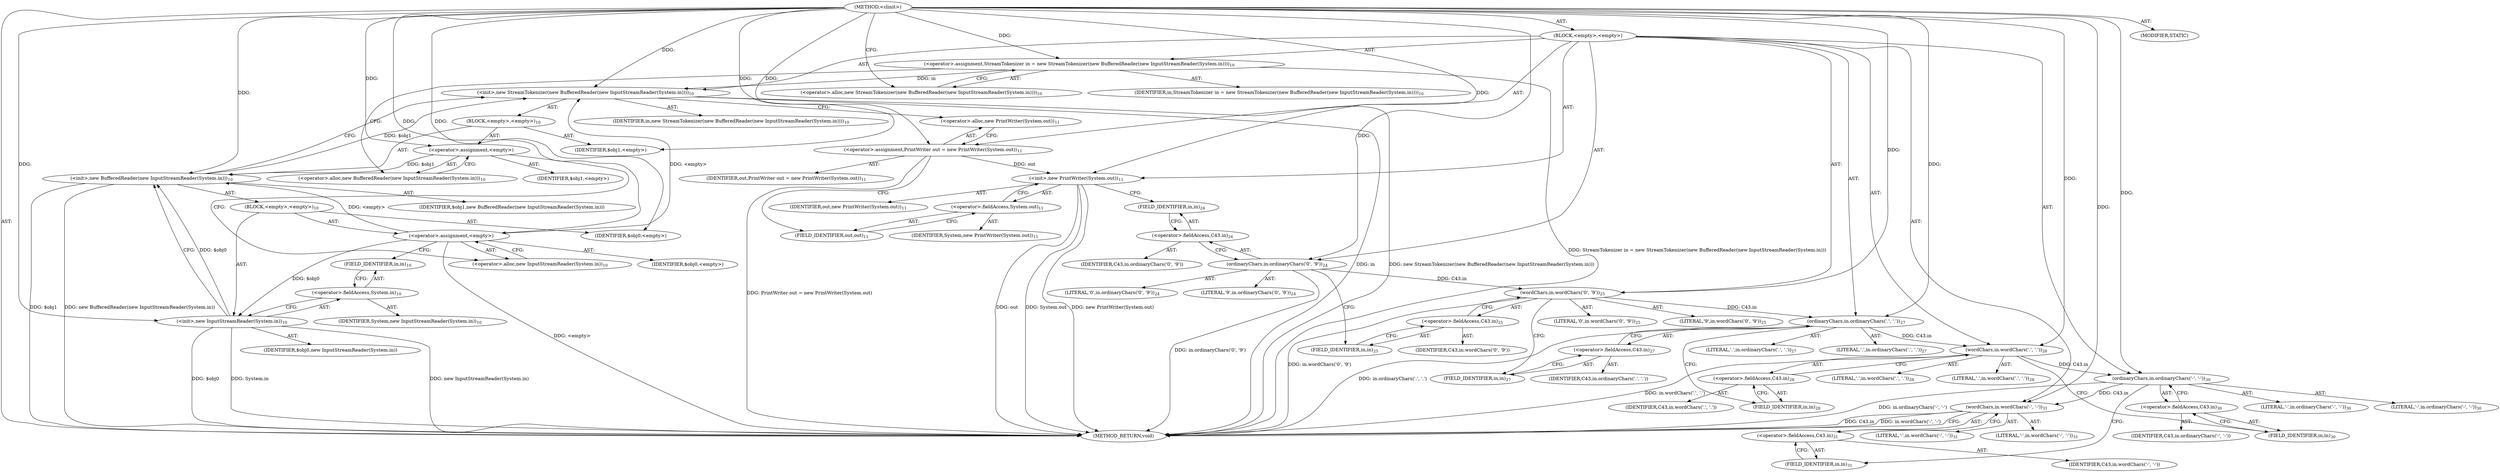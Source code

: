 digraph "&lt;clinit&gt;" {  
"161" [label = <(METHOD,&lt;clinit&gt;)> ]
"162" [label = <(BLOCK,&lt;empty&gt;,&lt;empty&gt;)> ]
"163" [label = <(&lt;operator&gt;.assignment,StreamTokenizer in = new StreamTokenizer(new BufferedReader(new InputStreamReader(System.in))))<SUB>10</SUB>> ]
"164" [label = <(IDENTIFIER,in,StreamTokenizer in = new StreamTokenizer(new BufferedReader(new InputStreamReader(System.in))))<SUB>10</SUB>> ]
"165" [label = <(&lt;operator&gt;.alloc,new StreamTokenizer(new BufferedReader(new InputStreamReader(System.in))))<SUB>10</SUB>> ]
"166" [label = <(&lt;init&gt;,new StreamTokenizer(new BufferedReader(new InputStreamReader(System.in))))<SUB>10</SUB>> ]
"3" [label = <(IDENTIFIER,in,new StreamTokenizer(new BufferedReader(new InputStreamReader(System.in))))<SUB>10</SUB>> ]
"167" [label = <(BLOCK,&lt;empty&gt;,&lt;empty&gt;)<SUB>10</SUB>> ]
"168" [label = <(&lt;operator&gt;.assignment,&lt;empty&gt;)> ]
"169" [label = <(IDENTIFIER,$obj1,&lt;empty&gt;)> ]
"170" [label = <(&lt;operator&gt;.alloc,new BufferedReader(new InputStreamReader(System.in)))<SUB>10</SUB>> ]
"171" [label = <(&lt;init&gt;,new BufferedReader(new InputStreamReader(System.in)))<SUB>10</SUB>> ]
"172" [label = <(IDENTIFIER,$obj1,new BufferedReader(new InputStreamReader(System.in)))> ]
"173" [label = <(BLOCK,&lt;empty&gt;,&lt;empty&gt;)<SUB>10</SUB>> ]
"174" [label = <(&lt;operator&gt;.assignment,&lt;empty&gt;)> ]
"175" [label = <(IDENTIFIER,$obj0,&lt;empty&gt;)> ]
"176" [label = <(&lt;operator&gt;.alloc,new InputStreamReader(System.in))<SUB>10</SUB>> ]
"177" [label = <(&lt;init&gt;,new InputStreamReader(System.in))<SUB>10</SUB>> ]
"178" [label = <(IDENTIFIER,$obj0,new InputStreamReader(System.in))> ]
"179" [label = <(&lt;operator&gt;.fieldAccess,System.in)<SUB>10</SUB>> ]
"180" [label = <(IDENTIFIER,System,new InputStreamReader(System.in))<SUB>10</SUB>> ]
"181" [label = <(FIELD_IDENTIFIER,in,in)<SUB>10</SUB>> ]
"182" [label = <(IDENTIFIER,$obj0,&lt;empty&gt;)> ]
"183" [label = <(IDENTIFIER,$obj1,&lt;empty&gt;)> ]
"184" [label = <(&lt;operator&gt;.assignment,PrintWriter out = new PrintWriter(System.out))<SUB>11</SUB>> ]
"185" [label = <(IDENTIFIER,out,PrintWriter out = new PrintWriter(System.out))<SUB>11</SUB>> ]
"186" [label = <(&lt;operator&gt;.alloc,new PrintWriter(System.out))<SUB>11</SUB>> ]
"187" [label = <(&lt;init&gt;,new PrintWriter(System.out))<SUB>11</SUB>> ]
"5" [label = <(IDENTIFIER,out,new PrintWriter(System.out))<SUB>11</SUB>> ]
"188" [label = <(&lt;operator&gt;.fieldAccess,System.out)<SUB>11</SUB>> ]
"189" [label = <(IDENTIFIER,System,new PrintWriter(System.out))<SUB>11</SUB>> ]
"190" [label = <(FIELD_IDENTIFIER,out,out)<SUB>11</SUB>> ]
"191" [label = <(ordinaryChars,in.ordinaryChars('0', '9'))<SUB>24</SUB>> ]
"192" [label = <(&lt;operator&gt;.fieldAccess,C43.in)<SUB>24</SUB>> ]
"193" [label = <(IDENTIFIER,C43,in.ordinaryChars('0', '9'))> ]
"194" [label = <(FIELD_IDENTIFIER,in,in)<SUB>24</SUB>> ]
"195" [label = <(LITERAL,'0',in.ordinaryChars('0', '9'))<SUB>24</SUB>> ]
"196" [label = <(LITERAL,'9',in.ordinaryChars('0', '9'))<SUB>24</SUB>> ]
"197" [label = <(wordChars,in.wordChars('0', '9'))<SUB>25</SUB>> ]
"198" [label = <(&lt;operator&gt;.fieldAccess,C43.in)<SUB>25</SUB>> ]
"199" [label = <(IDENTIFIER,C43,in.wordChars('0', '9'))> ]
"200" [label = <(FIELD_IDENTIFIER,in,in)<SUB>25</SUB>> ]
"201" [label = <(LITERAL,'0',in.wordChars('0', '9'))<SUB>25</SUB>> ]
"202" [label = <(LITERAL,'9',in.wordChars('0', '9'))<SUB>25</SUB>> ]
"203" [label = <(ordinaryChars,in.ordinaryChars('.', '.'))<SUB>27</SUB>> ]
"204" [label = <(&lt;operator&gt;.fieldAccess,C43.in)<SUB>27</SUB>> ]
"205" [label = <(IDENTIFIER,C43,in.ordinaryChars('.', '.'))> ]
"206" [label = <(FIELD_IDENTIFIER,in,in)<SUB>27</SUB>> ]
"207" [label = <(LITERAL,'.',in.ordinaryChars('.', '.'))<SUB>27</SUB>> ]
"208" [label = <(LITERAL,'.',in.ordinaryChars('.', '.'))<SUB>27</SUB>> ]
"209" [label = <(wordChars,in.wordChars('.', '.'))<SUB>28</SUB>> ]
"210" [label = <(&lt;operator&gt;.fieldAccess,C43.in)<SUB>28</SUB>> ]
"211" [label = <(IDENTIFIER,C43,in.wordChars('.', '.'))> ]
"212" [label = <(FIELD_IDENTIFIER,in,in)<SUB>28</SUB>> ]
"213" [label = <(LITERAL,'.',in.wordChars('.', '.'))<SUB>28</SUB>> ]
"214" [label = <(LITERAL,'.',in.wordChars('.', '.'))<SUB>28</SUB>> ]
"215" [label = <(ordinaryChars,in.ordinaryChars('-', '-'))<SUB>30</SUB>> ]
"216" [label = <(&lt;operator&gt;.fieldAccess,C43.in)<SUB>30</SUB>> ]
"217" [label = <(IDENTIFIER,C43,in.ordinaryChars('-', '-'))> ]
"218" [label = <(FIELD_IDENTIFIER,in,in)<SUB>30</SUB>> ]
"219" [label = <(LITERAL,'-',in.ordinaryChars('-', '-'))<SUB>30</SUB>> ]
"220" [label = <(LITERAL,'-',in.ordinaryChars('-', '-'))<SUB>30</SUB>> ]
"221" [label = <(wordChars,in.wordChars('-', '-'))<SUB>31</SUB>> ]
"222" [label = <(&lt;operator&gt;.fieldAccess,C43.in)<SUB>31</SUB>> ]
"223" [label = <(IDENTIFIER,C43,in.wordChars('-', '-'))> ]
"224" [label = <(FIELD_IDENTIFIER,in,in)<SUB>31</SUB>> ]
"225" [label = <(LITERAL,'-',in.wordChars('-', '-'))<SUB>31</SUB>> ]
"226" [label = <(LITERAL,'-',in.wordChars('-', '-'))<SUB>31</SUB>> ]
"227" [label = <(MODIFIER,STATIC)> ]
"228" [label = <(METHOD_RETURN,void)> ]
  "161" -> "162"  [ label = "AST: "] 
  "161" -> "227"  [ label = "AST: "] 
  "161" -> "228"  [ label = "AST: "] 
  "162" -> "163"  [ label = "AST: "] 
  "162" -> "166"  [ label = "AST: "] 
  "162" -> "184"  [ label = "AST: "] 
  "162" -> "187"  [ label = "AST: "] 
  "162" -> "191"  [ label = "AST: "] 
  "162" -> "197"  [ label = "AST: "] 
  "162" -> "203"  [ label = "AST: "] 
  "162" -> "209"  [ label = "AST: "] 
  "162" -> "215"  [ label = "AST: "] 
  "162" -> "221"  [ label = "AST: "] 
  "163" -> "164"  [ label = "AST: "] 
  "163" -> "165"  [ label = "AST: "] 
  "166" -> "3"  [ label = "AST: "] 
  "166" -> "167"  [ label = "AST: "] 
  "167" -> "168"  [ label = "AST: "] 
  "167" -> "171"  [ label = "AST: "] 
  "167" -> "183"  [ label = "AST: "] 
  "168" -> "169"  [ label = "AST: "] 
  "168" -> "170"  [ label = "AST: "] 
  "171" -> "172"  [ label = "AST: "] 
  "171" -> "173"  [ label = "AST: "] 
  "173" -> "174"  [ label = "AST: "] 
  "173" -> "177"  [ label = "AST: "] 
  "173" -> "182"  [ label = "AST: "] 
  "174" -> "175"  [ label = "AST: "] 
  "174" -> "176"  [ label = "AST: "] 
  "177" -> "178"  [ label = "AST: "] 
  "177" -> "179"  [ label = "AST: "] 
  "179" -> "180"  [ label = "AST: "] 
  "179" -> "181"  [ label = "AST: "] 
  "184" -> "185"  [ label = "AST: "] 
  "184" -> "186"  [ label = "AST: "] 
  "187" -> "5"  [ label = "AST: "] 
  "187" -> "188"  [ label = "AST: "] 
  "188" -> "189"  [ label = "AST: "] 
  "188" -> "190"  [ label = "AST: "] 
  "191" -> "192"  [ label = "AST: "] 
  "191" -> "195"  [ label = "AST: "] 
  "191" -> "196"  [ label = "AST: "] 
  "192" -> "193"  [ label = "AST: "] 
  "192" -> "194"  [ label = "AST: "] 
  "197" -> "198"  [ label = "AST: "] 
  "197" -> "201"  [ label = "AST: "] 
  "197" -> "202"  [ label = "AST: "] 
  "198" -> "199"  [ label = "AST: "] 
  "198" -> "200"  [ label = "AST: "] 
  "203" -> "204"  [ label = "AST: "] 
  "203" -> "207"  [ label = "AST: "] 
  "203" -> "208"  [ label = "AST: "] 
  "204" -> "205"  [ label = "AST: "] 
  "204" -> "206"  [ label = "AST: "] 
  "209" -> "210"  [ label = "AST: "] 
  "209" -> "213"  [ label = "AST: "] 
  "209" -> "214"  [ label = "AST: "] 
  "210" -> "211"  [ label = "AST: "] 
  "210" -> "212"  [ label = "AST: "] 
  "215" -> "216"  [ label = "AST: "] 
  "215" -> "219"  [ label = "AST: "] 
  "215" -> "220"  [ label = "AST: "] 
  "216" -> "217"  [ label = "AST: "] 
  "216" -> "218"  [ label = "AST: "] 
  "221" -> "222"  [ label = "AST: "] 
  "221" -> "225"  [ label = "AST: "] 
  "221" -> "226"  [ label = "AST: "] 
  "222" -> "223"  [ label = "AST: "] 
  "222" -> "224"  [ label = "AST: "] 
  "163" -> "170"  [ label = "CFG: "] 
  "166" -> "186"  [ label = "CFG: "] 
  "184" -> "190"  [ label = "CFG: "] 
  "187" -> "194"  [ label = "CFG: "] 
  "191" -> "200"  [ label = "CFG: "] 
  "197" -> "206"  [ label = "CFG: "] 
  "203" -> "212"  [ label = "CFG: "] 
  "209" -> "218"  [ label = "CFG: "] 
  "215" -> "224"  [ label = "CFG: "] 
  "221" -> "228"  [ label = "CFG: "] 
  "165" -> "163"  [ label = "CFG: "] 
  "186" -> "184"  [ label = "CFG: "] 
  "188" -> "187"  [ label = "CFG: "] 
  "192" -> "191"  [ label = "CFG: "] 
  "198" -> "197"  [ label = "CFG: "] 
  "204" -> "203"  [ label = "CFG: "] 
  "210" -> "209"  [ label = "CFG: "] 
  "216" -> "215"  [ label = "CFG: "] 
  "222" -> "221"  [ label = "CFG: "] 
  "168" -> "176"  [ label = "CFG: "] 
  "171" -> "166"  [ label = "CFG: "] 
  "190" -> "188"  [ label = "CFG: "] 
  "194" -> "192"  [ label = "CFG: "] 
  "200" -> "198"  [ label = "CFG: "] 
  "206" -> "204"  [ label = "CFG: "] 
  "212" -> "210"  [ label = "CFG: "] 
  "218" -> "216"  [ label = "CFG: "] 
  "224" -> "222"  [ label = "CFG: "] 
  "170" -> "168"  [ label = "CFG: "] 
  "174" -> "181"  [ label = "CFG: "] 
  "177" -> "171"  [ label = "CFG: "] 
  "176" -> "174"  [ label = "CFG: "] 
  "179" -> "177"  [ label = "CFG: "] 
  "181" -> "179"  [ label = "CFG: "] 
  "161" -> "165"  [ label = "CFG: "] 
  "163" -> "228"  [ label = "DDG: StreamTokenizer in = new StreamTokenizer(new BufferedReader(new InputStreamReader(System.in)))"] 
  "166" -> "228"  [ label = "DDG: in"] 
  "171" -> "228"  [ label = "DDG: $obj1"] 
  "174" -> "228"  [ label = "DDG: &lt;empty&gt;"] 
  "177" -> "228"  [ label = "DDG: $obj0"] 
  "177" -> "228"  [ label = "DDG: System.in"] 
  "177" -> "228"  [ label = "DDG: new InputStreamReader(System.in)"] 
  "171" -> "228"  [ label = "DDG: new BufferedReader(new InputStreamReader(System.in))"] 
  "166" -> "228"  [ label = "DDG: new StreamTokenizer(new BufferedReader(new InputStreamReader(System.in)))"] 
  "184" -> "228"  [ label = "DDG: PrintWriter out = new PrintWriter(System.out)"] 
  "187" -> "228"  [ label = "DDG: out"] 
  "187" -> "228"  [ label = "DDG: System.out"] 
  "187" -> "228"  [ label = "DDG: new PrintWriter(System.out)"] 
  "191" -> "228"  [ label = "DDG: in.ordinaryChars('0', '9')"] 
  "197" -> "228"  [ label = "DDG: in.wordChars('0', '9')"] 
  "203" -> "228"  [ label = "DDG: in.ordinaryChars('.', '.')"] 
  "209" -> "228"  [ label = "DDG: in.wordChars('.', '.')"] 
  "215" -> "228"  [ label = "DDG: in.ordinaryChars('-', '-')"] 
  "221" -> "228"  [ label = "DDG: C43.in"] 
  "221" -> "228"  [ label = "DDG: in.wordChars('-', '-')"] 
  "161" -> "163"  [ label = "DDG: "] 
  "161" -> "184"  [ label = "DDG: "] 
  "163" -> "166"  [ label = "DDG: in"] 
  "161" -> "166"  [ label = "DDG: "] 
  "174" -> "166"  [ label = "DDG: &lt;empty&gt;"] 
  "171" -> "166"  [ label = "DDG: $obj1"] 
  "184" -> "187"  [ label = "DDG: out"] 
  "161" -> "187"  [ label = "DDG: "] 
  "161" -> "191"  [ label = "DDG: "] 
  "191" -> "197"  [ label = "DDG: C43.in"] 
  "161" -> "197"  [ label = "DDG: "] 
  "197" -> "203"  [ label = "DDG: C43.in"] 
  "161" -> "203"  [ label = "DDG: "] 
  "203" -> "209"  [ label = "DDG: C43.in"] 
  "161" -> "209"  [ label = "DDG: "] 
  "209" -> "215"  [ label = "DDG: C43.in"] 
  "161" -> "215"  [ label = "DDG: "] 
  "215" -> "221"  [ label = "DDG: C43.in"] 
  "161" -> "221"  [ label = "DDG: "] 
  "161" -> "168"  [ label = "DDG: "] 
  "161" -> "183"  [ label = "DDG: "] 
  "168" -> "171"  [ label = "DDG: $obj1"] 
  "161" -> "171"  [ label = "DDG: "] 
  "174" -> "171"  [ label = "DDG: &lt;empty&gt;"] 
  "177" -> "171"  [ label = "DDG: $obj0"] 
  "161" -> "174"  [ label = "DDG: "] 
  "161" -> "182"  [ label = "DDG: "] 
  "174" -> "177"  [ label = "DDG: $obj0"] 
  "161" -> "177"  [ label = "DDG: "] 
}
